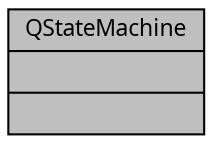 digraph "QStateMachine"
{
 // INTERACTIVE_SVG=YES
  bgcolor="transparent";
  edge [fontname="Verdana",fontsize="11",labelfontname="Verdana",labelfontsize="11"];
  node [fontname="Verdana",fontsize="11",shape=record];
  Node1 [label="{QStateMachine\n||}",height=0.2,width=0.4,color="black", fillcolor="grey75", style="filled" fontcolor="black"];
}
